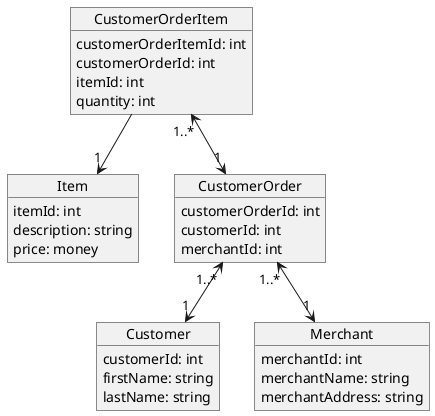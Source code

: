 @startuml
object Customer {
    customerId: int
    firstName: string
    lastName: string
}

object Item {
    itemId: int
    description: string
    price: money
}

object Merchant {
    merchantId: int
    merchantName: string
    merchantAddress: string
}

object CustomerOrder {
    customerOrderId: int
    customerId: int
    merchantId: int
}

object CustomerOrderItem {
    customerOrderItemId: int
    customerOrderId: int
    itemId: int
    quantity: int
}

CustomerOrderItem "1..*" <--> "1" CustomerOrder
CustomerOrder "1..*" <--> "1" Merchant
CustomerOrderItem  --> "1" Item
CustomerOrder "1..*" <--> "1" Customer
@enduml